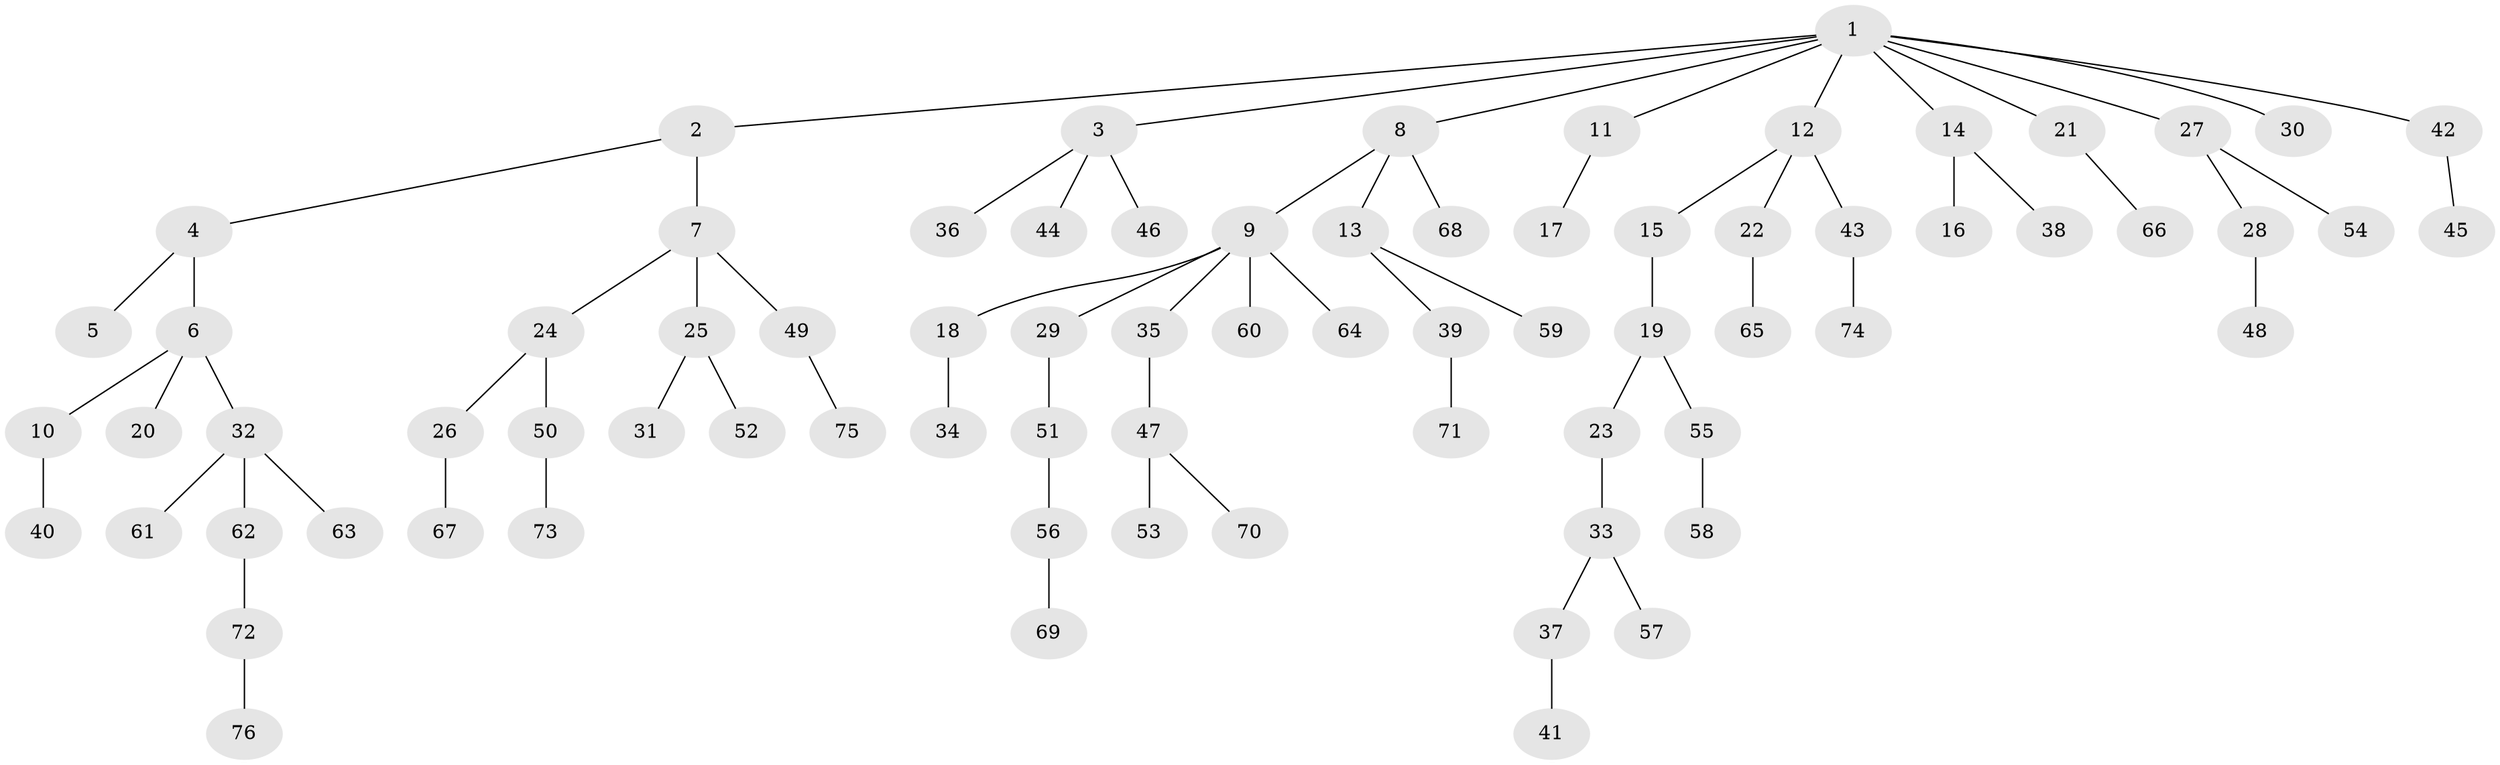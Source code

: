 // Generated by graph-tools (version 1.1) at 2025/15/03/09/25 04:15:38]
// undirected, 76 vertices, 75 edges
graph export_dot {
graph [start="1"]
  node [color=gray90,style=filled];
  1;
  2;
  3;
  4;
  5;
  6;
  7;
  8;
  9;
  10;
  11;
  12;
  13;
  14;
  15;
  16;
  17;
  18;
  19;
  20;
  21;
  22;
  23;
  24;
  25;
  26;
  27;
  28;
  29;
  30;
  31;
  32;
  33;
  34;
  35;
  36;
  37;
  38;
  39;
  40;
  41;
  42;
  43;
  44;
  45;
  46;
  47;
  48;
  49;
  50;
  51;
  52;
  53;
  54;
  55;
  56;
  57;
  58;
  59;
  60;
  61;
  62;
  63;
  64;
  65;
  66;
  67;
  68;
  69;
  70;
  71;
  72;
  73;
  74;
  75;
  76;
  1 -- 2;
  1 -- 3;
  1 -- 8;
  1 -- 11;
  1 -- 12;
  1 -- 14;
  1 -- 21;
  1 -- 27;
  1 -- 30;
  1 -- 42;
  2 -- 4;
  2 -- 7;
  3 -- 36;
  3 -- 44;
  3 -- 46;
  4 -- 5;
  4 -- 6;
  6 -- 10;
  6 -- 20;
  6 -- 32;
  7 -- 24;
  7 -- 25;
  7 -- 49;
  8 -- 9;
  8 -- 13;
  8 -- 68;
  9 -- 18;
  9 -- 29;
  9 -- 35;
  9 -- 60;
  9 -- 64;
  10 -- 40;
  11 -- 17;
  12 -- 15;
  12 -- 22;
  12 -- 43;
  13 -- 39;
  13 -- 59;
  14 -- 16;
  14 -- 38;
  15 -- 19;
  18 -- 34;
  19 -- 23;
  19 -- 55;
  21 -- 66;
  22 -- 65;
  23 -- 33;
  24 -- 26;
  24 -- 50;
  25 -- 31;
  25 -- 52;
  26 -- 67;
  27 -- 28;
  27 -- 54;
  28 -- 48;
  29 -- 51;
  32 -- 61;
  32 -- 62;
  32 -- 63;
  33 -- 37;
  33 -- 57;
  35 -- 47;
  37 -- 41;
  39 -- 71;
  42 -- 45;
  43 -- 74;
  47 -- 53;
  47 -- 70;
  49 -- 75;
  50 -- 73;
  51 -- 56;
  55 -- 58;
  56 -- 69;
  62 -- 72;
  72 -- 76;
}
